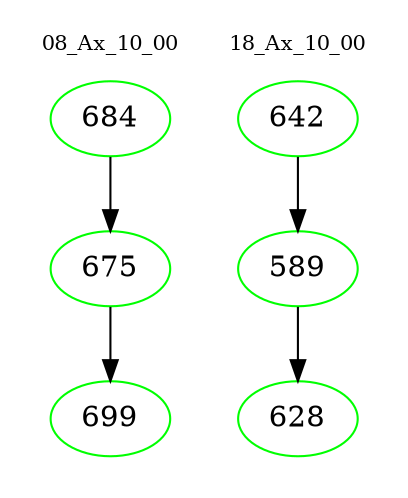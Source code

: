 digraph{
subgraph cluster_0 {
color = white
label = "08_Ax_10_00";
fontsize=10;
T0_684 [label="684", color="green"]
T0_684 -> T0_675 [color="black"]
T0_675 [label="675", color="green"]
T0_675 -> T0_699 [color="black"]
T0_699 [label="699", color="green"]
}
subgraph cluster_1 {
color = white
label = "18_Ax_10_00";
fontsize=10;
T1_642 [label="642", color="green"]
T1_642 -> T1_589 [color="black"]
T1_589 [label="589", color="green"]
T1_589 -> T1_628 [color="black"]
T1_628 [label="628", color="green"]
}
}

